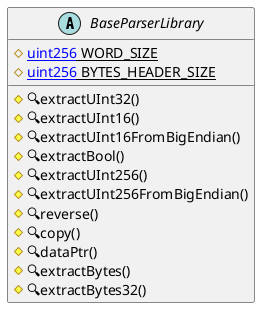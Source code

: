 @startuml
' -- generated by: https://marketplace.visualstudio.com/items?itemName=tintinweb.solidity-visual-auditor
'
' -- for auto-render install: https://marketplace.visualstudio.com/items?itemName=jebbs.plantuml
' -- options --



' -- classes --


abstract BaseParserLibrary {
    ' -- inheritance --

    ' -- usingFor --

    ' -- vars --
	#{static}[[uint256]] WORD_SIZE
	#{static}[[uint256]] BYTES_HEADER_SIZE

    ' -- methods --
	#🔍extractUInt32()
	#🔍extractUInt16()
	#🔍extractUInt16FromBigEndian()
	#🔍extractBool()
	#🔍extractUInt256()
	#🔍extractUInt256FromBigEndian()
	#🔍reverse()
	#🔍copy()
	#🔍dataPtr()
	#🔍extractBytes()
	#🔍extractBytes32()

}
' -- inheritance / usingFor --

@enduml